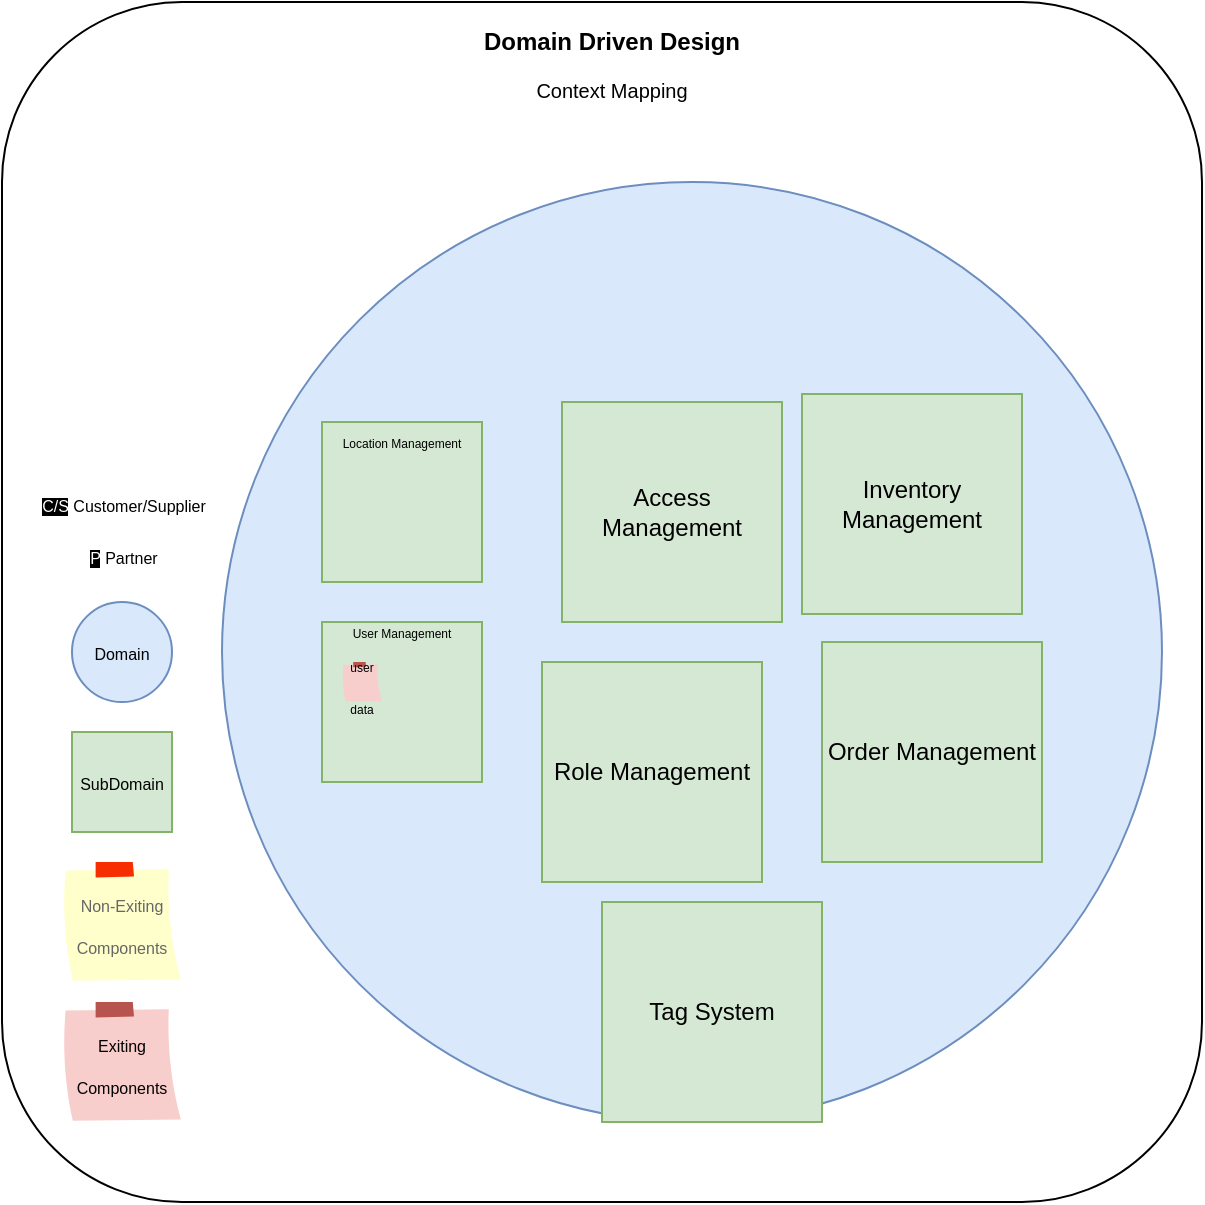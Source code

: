 <mxfile version="24.1.0" type="github">
  <diagram name="Page-1" id="hdjArQT4N3EYjZPsATcF">
    <mxGraphModel dx="622" dy="415" grid="1" gridSize="10" guides="1" tooltips="1" connect="1" arrows="1" fold="1" page="1" pageScale="1" pageWidth="850" pageHeight="1100" math="0" shadow="0">
      <root>
        <mxCell id="0" />
        <mxCell id="1" parent="0" />
        <mxCell id="8JDR-m6vEa2aa0U4zZIv-1" value="" style="rounded=1;whiteSpace=wrap;html=1;" vertex="1" parent="1">
          <mxGeometry x="120" y="160" width="600" height="600" as="geometry" />
        </mxCell>
        <mxCell id="8JDR-m6vEa2aa0U4zZIv-4" value="" style="group" vertex="1" connectable="0" parent="1">
          <mxGeometry x="345" y="160" width="160" height="64" as="geometry" />
        </mxCell>
        <mxCell id="8JDR-m6vEa2aa0U4zZIv-2" value="&lt;b&gt;Domain Driven Design&lt;/b&gt;" style="text;html=1;align=center;verticalAlign=middle;whiteSpace=wrap;rounded=0;" vertex="1" parent="8JDR-m6vEa2aa0U4zZIv-4">
          <mxGeometry width="160" height="40" as="geometry" />
        </mxCell>
        <mxCell id="8JDR-m6vEa2aa0U4zZIv-3" value="&lt;font style=&quot;font-size: 10px;&quot;&gt;Context Mapping&lt;/font&gt;" style="text;html=1;align=center;verticalAlign=middle;whiteSpace=wrap;rounded=0;" vertex="1" parent="8JDR-m6vEa2aa0U4zZIv-4">
          <mxGeometry y="23" width="160" height="41" as="geometry" />
        </mxCell>
        <mxCell id="8JDR-m6vEa2aa0U4zZIv-5" value="&lt;font style=&quot;font-size: 8px;&quot;&gt;Exiting Components&lt;/font&gt;" style="strokeWidth=1;shadow=0;dashed=0;align=center;html=1;shape=mxgraph.mockup.text.stickyNote2;mainText=;fontSize=17;whiteSpace=wrap;fillColor=#f8cecc;strokeColor=#b85450;" vertex="1" parent="1">
          <mxGeometry x="150" y="660" width="60" height="60" as="geometry" />
        </mxCell>
        <mxCell id="8JDR-m6vEa2aa0U4zZIv-6" value="&lt;font style=&quot;font-size: 8px;&quot;&gt;Non-Exiting Components&lt;/font&gt;" style="strokeWidth=1;shadow=0;dashed=0;align=center;html=1;shape=mxgraph.mockup.text.stickyNote2;fontColor=#666666;mainText=;fontSize=17;whiteSpace=wrap;fillColor=#ffffcc;strokeColor=#F62E00;" vertex="1" parent="1">
          <mxGeometry x="150" y="590" width="60" height="60" as="geometry" />
        </mxCell>
        <mxCell id="8JDR-m6vEa2aa0U4zZIv-7" value="&lt;font style=&quot;font-size: 8px;&quot;&gt;SubDomain&lt;/font&gt;" style="whiteSpace=wrap;html=1;aspect=fixed;fillColor=#d5e8d4;strokeColor=#82b366;" vertex="1" parent="1">
          <mxGeometry x="155" y="525" width="50" height="50" as="geometry" />
        </mxCell>
        <mxCell id="8JDR-m6vEa2aa0U4zZIv-8" value="&lt;font style=&quot;font-size: 8px;&quot;&gt;Domain&lt;/font&gt;" style="ellipse;whiteSpace=wrap;html=1;aspect=fixed;fillColor=#dae8fc;strokeColor=#6c8ebf;" vertex="1" parent="1">
          <mxGeometry x="155" y="460" width="50" height="50" as="geometry" />
        </mxCell>
        <mxCell id="8JDR-m6vEa2aa0U4zZIv-9" value="&lt;font style=&quot;font-size: 8px;&quot;&gt;&lt;font style=&quot;background-color: rgb(0, 0, 0);&quot; color=&quot;#ffffff&quot;&gt;P&lt;/font&gt; Partner&lt;/font&gt;" style="text;html=1;align=center;verticalAlign=middle;whiteSpace=wrap;rounded=0;" vertex="1" parent="1">
          <mxGeometry x="151" y="422" width="60" height="30" as="geometry" />
        </mxCell>
        <mxCell id="8JDR-m6vEa2aa0U4zZIv-10" value="&lt;font style=&quot;font-size: 8px;&quot;&gt;&lt;font style=&quot;background-color: rgb(0, 0, 0);&quot; color=&quot;#ffffff&quot;&gt;C/S&lt;/font&gt;&amp;nbsp;Customer/Supplier&lt;/font&gt;" style="text;html=1;align=center;verticalAlign=middle;whiteSpace=wrap;rounded=0;" vertex="1" parent="1">
          <mxGeometry x="151" y="396" width="60" height="30" as="geometry" />
        </mxCell>
        <mxCell id="8JDR-m6vEa2aa0U4zZIv-11" value="" style="ellipse;whiteSpace=wrap;html=1;aspect=fixed;fillColor=#dae8fc;strokeColor=#6c8ebf;" vertex="1" parent="1">
          <mxGeometry x="230" y="250" width="470" height="470" as="geometry" />
        </mxCell>
        <mxCell id="8JDR-m6vEa2aa0U4zZIv-12" value="&lt;font style=&quot;font-size: 6px;&quot;&gt;User Management&lt;/font&gt;&lt;div&gt;&lt;span style=&quot;font-size: 6px;&quot;&gt;&lt;br&gt;&lt;/span&gt;&lt;/div&gt;&lt;div&gt;&lt;span style=&quot;font-size: 6px;&quot;&gt;&lt;br&gt;&lt;/span&gt;&lt;/div&gt;&lt;div&gt;&lt;span style=&quot;font-size: 6px;&quot;&gt;&lt;br&gt;&lt;/span&gt;&lt;/div&gt;&lt;div&gt;&lt;div&gt;&lt;br&gt;&lt;/div&gt;&lt;/div&gt;&lt;div&gt;&lt;br&gt;&lt;/div&gt;" style="whiteSpace=wrap;html=1;aspect=fixed;fillColor=#d5e8d4;strokeColor=#82b366;" vertex="1" parent="1">
          <mxGeometry x="280" y="470" width="80" height="80" as="geometry" />
        </mxCell>
        <mxCell id="8JDR-m6vEa2aa0U4zZIv-13" value="Role Management" style="whiteSpace=wrap;html=1;aspect=fixed;fillColor=#d5e8d4;strokeColor=#82b366;" vertex="1" parent="1">
          <mxGeometry x="390" y="490" width="110" height="110" as="geometry" />
        </mxCell>
        <mxCell id="8JDR-m6vEa2aa0U4zZIv-14" value="&lt;font style=&quot;font-size: 6px;&quot;&gt;Location Management&lt;/font&gt;&lt;div&gt;&lt;font size=&quot;3&quot; style=&quot;&quot;&gt;&lt;br&gt;&lt;/font&gt;&lt;/div&gt;&lt;div&gt;&lt;font style=&quot;font-size: 8px;&quot;&gt;&lt;br&gt;&lt;/font&gt;&lt;/div&gt;&lt;div&gt;&lt;font style=&quot;font-size: 8px;&quot;&gt;&lt;br&gt;&lt;/font&gt;&lt;/div&gt;&lt;div&gt;&lt;font style=&quot;font-size: 8px;&quot;&gt;&lt;br&gt;&lt;/font&gt;&lt;/div&gt;" style="whiteSpace=wrap;html=1;aspect=fixed;fillColor=#d5e8d4;strokeColor=#82b366;" vertex="1" parent="1">
          <mxGeometry x="280" y="370" width="80" height="80" as="geometry" />
        </mxCell>
        <mxCell id="8JDR-m6vEa2aa0U4zZIv-15" value="Access Management" style="whiteSpace=wrap;html=1;aspect=fixed;fillColor=#d5e8d4;strokeColor=#82b366;" vertex="1" parent="1">
          <mxGeometry x="400" y="360" width="110" height="110" as="geometry" />
        </mxCell>
        <mxCell id="8JDR-m6vEa2aa0U4zZIv-16" value="Order Management" style="whiteSpace=wrap;html=1;aspect=fixed;fillColor=#d5e8d4;strokeColor=#82b366;" vertex="1" parent="1">
          <mxGeometry x="530" y="480" width="110" height="110" as="geometry" />
        </mxCell>
        <mxCell id="8JDR-m6vEa2aa0U4zZIv-17" value="Inventory Management" style="whiteSpace=wrap;html=1;aspect=fixed;fillColor=#d5e8d4;strokeColor=#82b366;" vertex="1" parent="1">
          <mxGeometry x="520" y="356" width="110" height="110" as="geometry" />
        </mxCell>
        <mxCell id="8JDR-m6vEa2aa0U4zZIv-18" value="Tag System" style="whiteSpace=wrap;html=1;aspect=fixed;fillColor=#d5e8d4;strokeColor=#82b366;" vertex="1" parent="1">
          <mxGeometry x="420" y="610" width="110" height="110" as="geometry" />
        </mxCell>
        <mxCell id="8JDR-m6vEa2aa0U4zZIv-19" value="&lt;font style=&quot;font-size: 6px;&quot;&gt;user data&lt;/font&gt;" style="strokeWidth=1;shadow=0;dashed=0;align=center;html=1;shape=mxgraph.mockup.text.stickyNote2;mainText=;fontSize=17;whiteSpace=wrap;fillColor=#f8cecc;strokeColor=#b85450;" vertex="1" parent="1">
          <mxGeometry x="290" y="490" width="20" height="20" as="geometry" />
        </mxCell>
      </root>
    </mxGraphModel>
  </diagram>
</mxfile>
